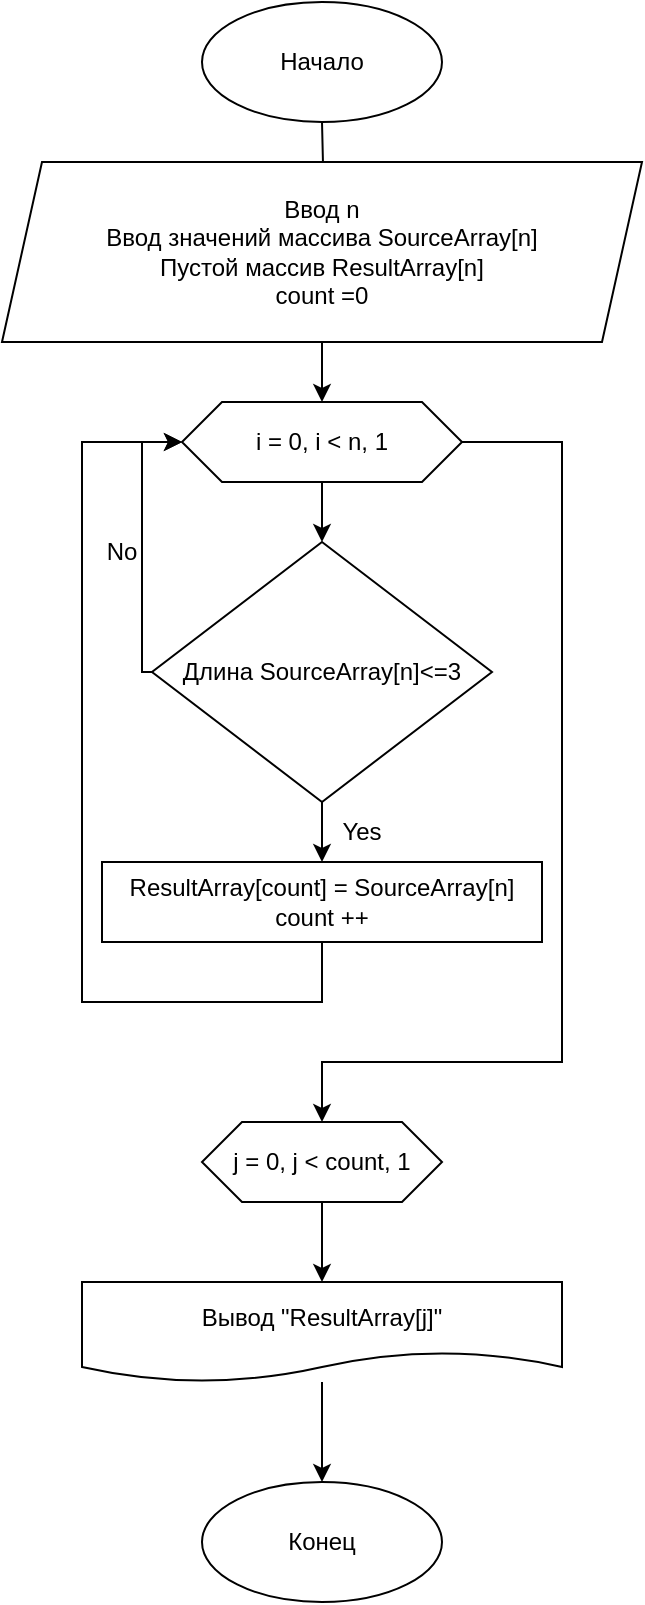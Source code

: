 <mxfile>
    <diagram id="FF6VsQt8_OtVWZ6MicB6" name="Страница 1">
        <mxGraphModel dx="1122" dy="402" grid="1" gridSize="10" guides="1" tooltips="1" connect="1" arrows="1" fold="1" page="1" pageScale="1" pageWidth="827" pageHeight="1169" math="0" shadow="0">
            <root>
                <mxCell id="0"/>
                <mxCell id="1" parent="0"/>
                <mxCell id="FscHt7SnoRGK8ZQenAY_-6" value="" style="edgeStyle=orthogonalEdgeStyle;rounded=0;orthogonalLoop=1;jettySize=auto;html=1;" parent="1" target="FscHt7SnoRGK8ZQenAY_-9" edge="1">
                    <mxGeometry relative="1" as="geometry">
                        <mxPoint x="280" y="70" as="sourcePoint"/>
                    </mxGeometry>
                </mxCell>
                <mxCell id="FscHt7SnoRGK8ZQenAY_-7" value="Начало" style="ellipse;whiteSpace=wrap;html=1;" parent="1" vertex="1">
                    <mxGeometry x="220" y="10" width="120" height="60" as="geometry"/>
                </mxCell>
                <mxCell id="FscHt7SnoRGK8ZQenAY_-8" value="" style="edgeStyle=orthogonalEdgeStyle;rounded=0;orthogonalLoop=1;jettySize=auto;html=1;" parent="1" source="FscHt7SnoRGK8ZQenAY_-9" target="FscHt7SnoRGK8ZQenAY_-11" edge="1">
                    <mxGeometry relative="1" as="geometry"/>
                </mxCell>
                <mxCell id="FscHt7SnoRGK8ZQenAY_-9" value="Ввод n&lt;br&gt;Ввод значений массива SourceАrray[n]&lt;br&gt;Пустой массив ResultArray[n]&lt;br&gt;count =0" style="shape=parallelogram;perimeter=parallelogramPerimeter;whiteSpace=wrap;html=1;fixedSize=1;" parent="1" vertex="1">
                    <mxGeometry x="120" y="90" width="320" height="90" as="geometry"/>
                </mxCell>
                <mxCell id="4" value="" style="edgeStyle=none;html=1;" edge="1" parent="1" source="FscHt7SnoRGK8ZQenAY_-11" target="2">
                    <mxGeometry relative="1" as="geometry"/>
                </mxCell>
                <mxCell id="12" style="edgeStyle=orthogonalEdgeStyle;rounded=0;html=1;exitX=1;exitY=0.5;exitDx=0;exitDy=0;entryX=0.5;entryY=0;entryDx=0;entryDy=0;" edge="1" parent="1" source="FscHt7SnoRGK8ZQenAY_-11" target="14">
                    <mxGeometry relative="1" as="geometry">
                        <mxPoint x="280" y="600" as="targetPoint"/>
                        <Array as="points">
                            <mxPoint x="400" y="230"/>
                            <mxPoint x="400" y="540"/>
                            <mxPoint x="280" y="540"/>
                        </Array>
                    </mxGeometry>
                </mxCell>
                <mxCell id="FscHt7SnoRGK8ZQenAY_-11" value="i = 0, i &amp;lt; n, 1" style="shape=hexagon;perimeter=hexagonPerimeter2;whiteSpace=wrap;html=1;fixedSize=1;" parent="1" vertex="1">
                    <mxGeometry x="210" y="210" width="140" height="40" as="geometry"/>
                </mxCell>
                <mxCell id="11" style="edgeStyle=orthogonalEdgeStyle;rounded=0;html=1;entryX=0;entryY=0.5;entryDx=0;entryDy=0;" edge="1" parent="1" source="FscHt7SnoRGK8ZQenAY_-14" target="FscHt7SnoRGK8ZQenAY_-11">
                    <mxGeometry relative="1" as="geometry">
                        <Array as="points">
                            <mxPoint x="280" y="510"/>
                            <mxPoint x="160" y="510"/>
                            <mxPoint x="160" y="230"/>
                        </Array>
                    </mxGeometry>
                </mxCell>
                <mxCell id="FscHt7SnoRGK8ZQenAY_-14" value="ResultArray[count] = SourceArray[n]&lt;br&gt;count ++" style="rounded=0;whiteSpace=wrap;html=1;" parent="1" vertex="1">
                    <mxGeometry x="170" y="440" width="220" height="40" as="geometry"/>
                </mxCell>
                <mxCell id="FscHt7SnoRGK8ZQenAY_-22" value="" style="edgeStyle=orthogonalEdgeStyle;rounded=0;orthogonalLoop=1;jettySize=auto;html=1;" parent="1" source="FscHt7SnoRGK8ZQenAY_-19" target="FscHt7SnoRGK8ZQenAY_-21" edge="1">
                    <mxGeometry relative="1" as="geometry"/>
                </mxCell>
                <mxCell id="FscHt7SnoRGK8ZQenAY_-19" value="Вывод &quot;ResultArray[j]&quot;" style="shape=document;whiteSpace=wrap;html=1;boundedLbl=1;" parent="1" vertex="1">
                    <mxGeometry x="160" y="650" width="240" height="50" as="geometry"/>
                </mxCell>
                <mxCell id="FscHt7SnoRGK8ZQenAY_-21" value="Конец" style="ellipse;whiteSpace=wrap;html=1;" parent="1" vertex="1">
                    <mxGeometry x="220" y="750" width="120" height="60" as="geometry"/>
                </mxCell>
                <mxCell id="5" value="" style="edgeStyle=none;html=1;" edge="1" parent="1" source="2" target="FscHt7SnoRGK8ZQenAY_-14">
                    <mxGeometry relative="1" as="geometry"/>
                </mxCell>
                <mxCell id="6" style="edgeStyle=orthogonalEdgeStyle;html=1;entryX=0;entryY=0.5;entryDx=0;entryDy=0;rounded=0;exitX=0;exitY=0.5;exitDx=0;exitDy=0;" edge="1" parent="1" source="2" target="FscHt7SnoRGK8ZQenAY_-11">
                    <mxGeometry relative="1" as="geometry">
                        <Array as="points">
                            <mxPoint x="190" y="345"/>
                            <mxPoint x="190" y="230"/>
                        </Array>
                    </mxGeometry>
                </mxCell>
                <mxCell id="2" value="Длина SourceArray[n]&amp;lt;=3" style="rhombus;whiteSpace=wrap;html=1;" vertex="1" parent="1">
                    <mxGeometry x="195" y="280" width="170" height="130" as="geometry"/>
                </mxCell>
                <mxCell id="7" value="No" style="text;html=1;strokeColor=none;fillColor=none;align=center;verticalAlign=middle;whiteSpace=wrap;rounded=0;" vertex="1" parent="1">
                    <mxGeometry x="150" y="270" width="60" height="30" as="geometry"/>
                </mxCell>
                <mxCell id="8" value="Yes" style="text;html=1;strokeColor=none;fillColor=none;align=center;verticalAlign=middle;whiteSpace=wrap;rounded=0;" vertex="1" parent="1">
                    <mxGeometry x="270" y="410" width="60" height="30" as="geometry"/>
                </mxCell>
                <mxCell id="15" style="edgeStyle=orthogonalEdgeStyle;rounded=0;html=1;" edge="1" parent="1" source="14" target="FscHt7SnoRGK8ZQenAY_-19">
                    <mxGeometry relative="1" as="geometry"/>
                </mxCell>
                <mxCell id="14" value="&lt;span&gt;j = 0, j &amp;lt; count, 1&lt;/span&gt;" style="shape=hexagon;perimeter=hexagonPerimeter2;whiteSpace=wrap;html=1;fixedSize=1;" vertex="1" parent="1">
                    <mxGeometry x="220" y="570" width="120" height="40" as="geometry"/>
                </mxCell>
            </root>
        </mxGraphModel>
    </diagram>
</mxfile>